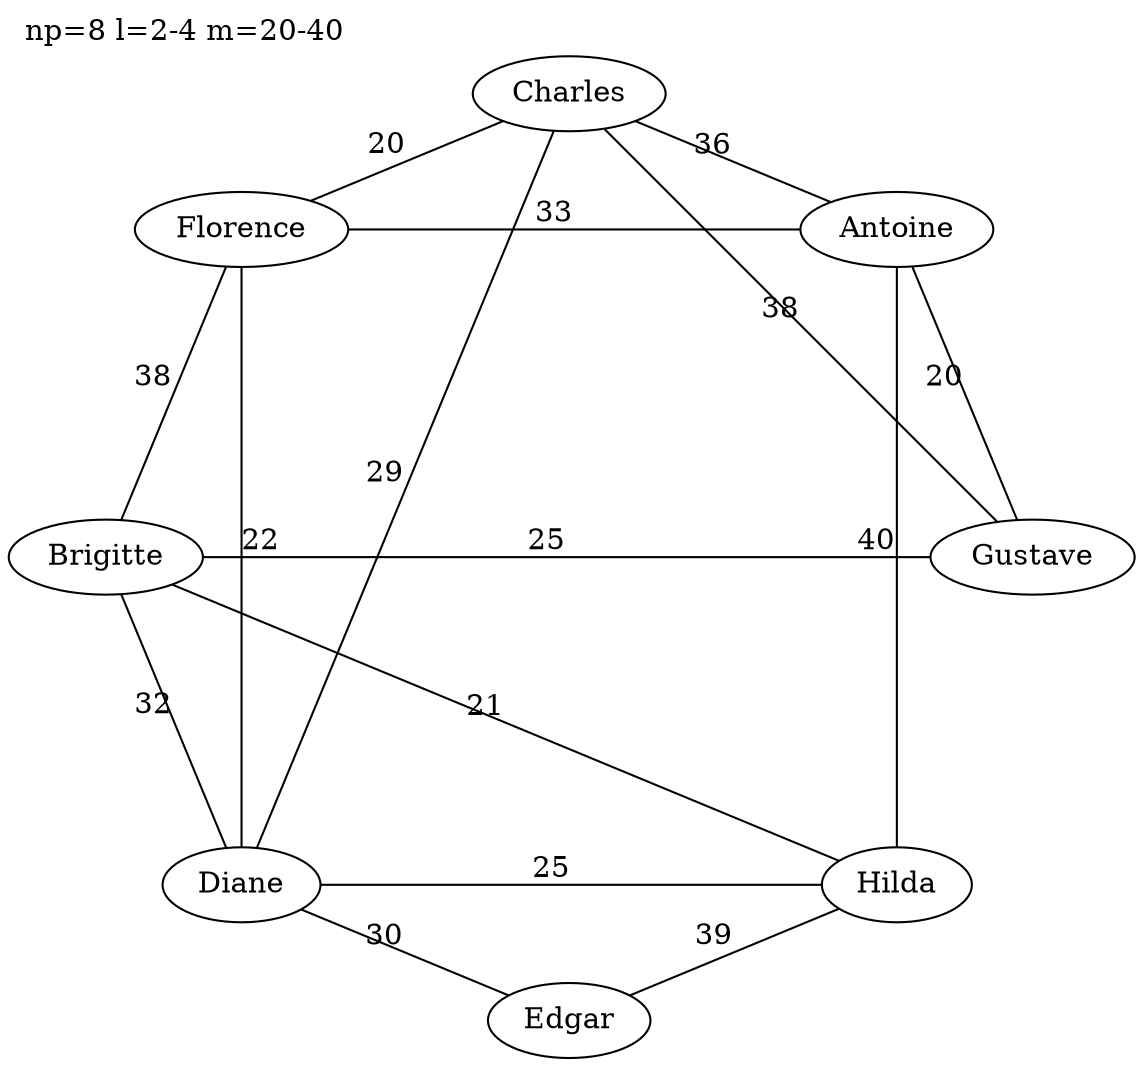 graph {
	labelloc="t";labeljust="l";label="np=8 l=2-4 m=20-40"
	layout="circo"
	Antoine -- Hilda [label=40]
	Antoine -- Charles [label=36]
	Antoine -- Gustave [label=20]
	Antoine -- Florence [label=33]
	Hilda -- Brigitte [label=21]
	Hilda -- Diane [label=25]
	Hilda -- Edgar [label=39]
	Charles -- Gustave [label=38]
	Charles -- Florence [label=20]
	Charles -- Diane [label=29]
	Gustave -- Brigitte [label=25]
	Florence -- Brigitte [label=38]
	Florence -- Diane [label=22]
	Brigitte -- Diane [label=32]
	Diane -- Edgar [label=30]
}